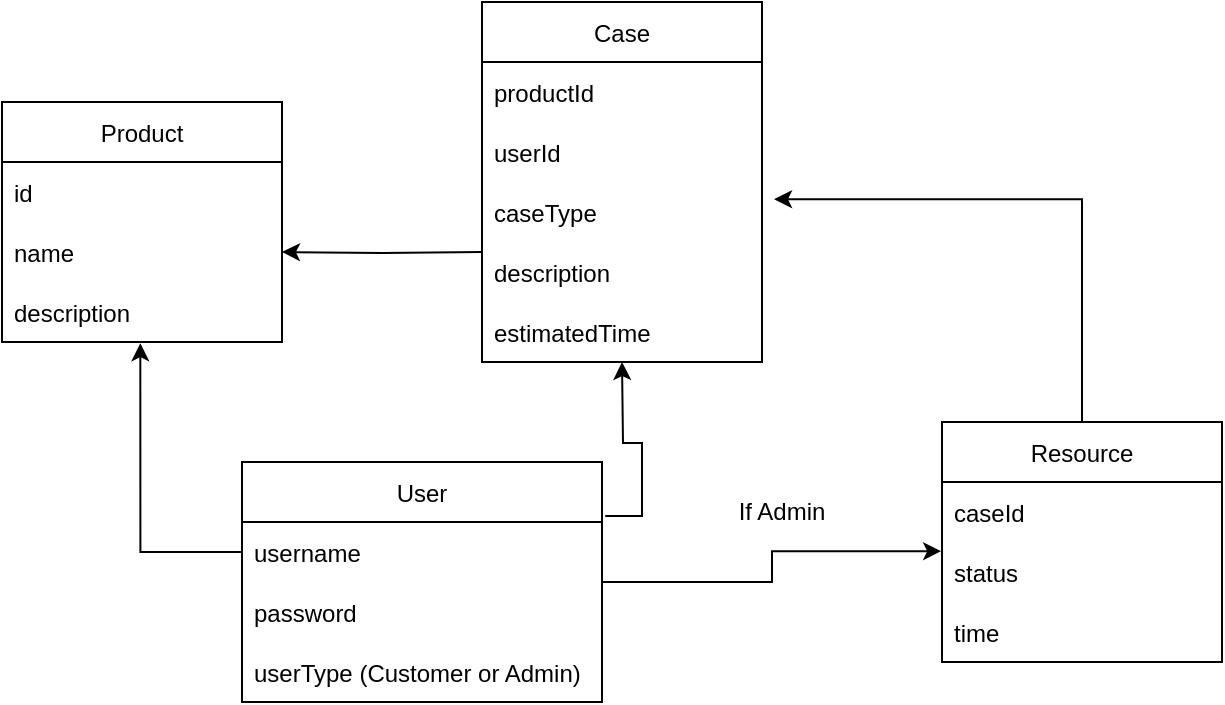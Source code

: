 <mxfile version="20.4.1" type="device"><diagram id="uv_bPAdelZUlOWm8aGvJ" name="Page-1"><mxGraphModel dx="1038" dy="479" grid="1" gridSize="10" guides="1" tooltips="1" connect="1" arrows="1" fold="1" page="1" pageScale="1" pageWidth="850" pageHeight="1100" math="0" shadow="0"><root><mxCell id="0"/><mxCell id="1" parent="0"/><mxCell id="OduRU5yxQzxqZf7dlFGV-2" value="Product" style="swimlane;fontStyle=0;childLayout=stackLayout;horizontal=1;startSize=30;horizontalStack=0;resizeParent=1;resizeParentMax=0;resizeLast=0;collapsible=1;marginBottom=0;" vertex="1" parent="1"><mxGeometry x="120" y="200" width="140" height="120" as="geometry"/></mxCell><mxCell id="OduRU5yxQzxqZf7dlFGV-3" value="id" style="text;strokeColor=none;fillColor=none;align=left;verticalAlign=middle;spacingLeft=4;spacingRight=4;overflow=hidden;points=[[0,0.5],[1,0.5]];portConstraint=eastwest;rotatable=0;" vertex="1" parent="OduRU5yxQzxqZf7dlFGV-2"><mxGeometry y="30" width="140" height="30" as="geometry"/></mxCell><mxCell id="OduRU5yxQzxqZf7dlFGV-4" value="name" style="text;strokeColor=none;fillColor=none;align=left;verticalAlign=middle;spacingLeft=4;spacingRight=4;overflow=hidden;points=[[0,0.5],[1,0.5]];portConstraint=eastwest;rotatable=0;" vertex="1" parent="OduRU5yxQzxqZf7dlFGV-2"><mxGeometry y="60" width="140" height="30" as="geometry"/></mxCell><mxCell id="OduRU5yxQzxqZf7dlFGV-5" value="description" style="text;strokeColor=none;fillColor=none;align=left;verticalAlign=middle;spacingLeft=4;spacingRight=4;overflow=hidden;points=[[0,0.5],[1,0.5]];portConstraint=eastwest;rotatable=0;" vertex="1" parent="OduRU5yxQzxqZf7dlFGV-2"><mxGeometry y="90" width="140" height="30" as="geometry"/></mxCell><mxCell id="OduRU5yxQzxqZf7dlFGV-6" value="Case" style="swimlane;fontStyle=0;childLayout=stackLayout;horizontal=1;startSize=30;horizontalStack=0;resizeParent=1;resizeParentMax=0;resizeLast=0;collapsible=1;marginBottom=0;" vertex="1" parent="1"><mxGeometry x="360" y="150" width="140" height="180" as="geometry"/></mxCell><mxCell id="OduRU5yxQzxqZf7dlFGV-7" value="productId" style="text;strokeColor=none;fillColor=none;align=left;verticalAlign=middle;spacingLeft=4;spacingRight=4;overflow=hidden;points=[[0,0.5],[1,0.5]];portConstraint=eastwest;rotatable=0;" vertex="1" parent="OduRU5yxQzxqZf7dlFGV-6"><mxGeometry y="30" width="140" height="30" as="geometry"/></mxCell><mxCell id="OduRU5yxQzxqZf7dlFGV-44" value="userId" style="text;strokeColor=none;fillColor=none;align=left;verticalAlign=middle;spacingLeft=4;spacingRight=4;overflow=hidden;points=[[0,0.5],[1,0.5]];portConstraint=eastwest;rotatable=0;" vertex="1" parent="OduRU5yxQzxqZf7dlFGV-6"><mxGeometry y="60" width="140" height="30" as="geometry"/></mxCell><mxCell id="OduRU5yxQzxqZf7dlFGV-8" value="caseType" style="text;strokeColor=none;fillColor=none;align=left;verticalAlign=middle;spacingLeft=4;spacingRight=4;overflow=hidden;points=[[0,0.5],[1,0.5]];portConstraint=eastwest;rotatable=0;" vertex="1" parent="OduRU5yxQzxqZf7dlFGV-6"><mxGeometry y="90" width="140" height="30" as="geometry"/></mxCell><mxCell id="OduRU5yxQzxqZf7dlFGV-9" value="description" style="text;strokeColor=none;fillColor=none;align=left;verticalAlign=middle;spacingLeft=4;spacingRight=4;overflow=hidden;points=[[0,0.5],[1,0.5]];portConstraint=eastwest;rotatable=0;" vertex="1" parent="OduRU5yxQzxqZf7dlFGV-6"><mxGeometry y="120" width="140" height="30" as="geometry"/></mxCell><mxCell id="OduRU5yxQzxqZf7dlFGV-40" value="estimatedTime" style="text;strokeColor=none;fillColor=none;align=left;verticalAlign=middle;spacingLeft=4;spacingRight=4;overflow=hidden;points=[[0,0.5],[1,0.5]];portConstraint=eastwest;rotatable=0;" vertex="1" parent="OduRU5yxQzxqZf7dlFGV-6"><mxGeometry y="150" width="140" height="30" as="geometry"/></mxCell><mxCell id="OduRU5yxQzxqZf7dlFGV-37" style="edgeStyle=orthogonalEdgeStyle;rounded=0;orthogonalLoop=1;jettySize=auto;html=1;entryX=-0.003;entryY=0.153;entryDx=0;entryDy=0;entryPerimeter=0;" edge="1" parent="1" source="OduRU5yxQzxqZf7dlFGV-19" target="OduRU5yxQzxqZf7dlFGV-35"><mxGeometry relative="1" as="geometry"/></mxCell><mxCell id="OduRU5yxQzxqZf7dlFGV-39" style="edgeStyle=orthogonalEdgeStyle;rounded=0;orthogonalLoop=1;jettySize=auto;html=1;exitX=1.009;exitY=-0.1;exitDx=0;exitDy=0;exitPerimeter=0;" edge="1" parent="1" source="OduRU5yxQzxqZf7dlFGV-20"><mxGeometry relative="1" as="geometry"><mxPoint x="430" y="330" as="targetPoint"/></mxGeometry></mxCell><mxCell id="OduRU5yxQzxqZf7dlFGV-19" value="User" style="swimlane;fontStyle=0;childLayout=stackLayout;horizontal=1;startSize=30;horizontalStack=0;resizeParent=1;resizeParentMax=0;resizeLast=0;collapsible=1;marginBottom=0;" vertex="1" parent="1"><mxGeometry x="240" y="380" width="180" height="120" as="geometry"/></mxCell><mxCell id="OduRU5yxQzxqZf7dlFGV-20" value="username" style="text;strokeColor=none;fillColor=none;align=left;verticalAlign=middle;spacingLeft=4;spacingRight=4;overflow=hidden;points=[[0,0.5],[1,0.5]];portConstraint=eastwest;rotatable=0;" vertex="1" parent="OduRU5yxQzxqZf7dlFGV-19"><mxGeometry y="30" width="180" height="30" as="geometry"/></mxCell><mxCell id="OduRU5yxQzxqZf7dlFGV-21" value="password " style="text;strokeColor=none;fillColor=none;align=left;verticalAlign=middle;spacingLeft=4;spacingRight=4;overflow=hidden;points=[[0,0.5],[1,0.5]];portConstraint=eastwest;rotatable=0;" vertex="1" parent="OduRU5yxQzxqZf7dlFGV-19"><mxGeometry y="60" width="180" height="30" as="geometry"/></mxCell><mxCell id="OduRU5yxQzxqZf7dlFGV-41" value="userType (Customer or Admin)" style="text;strokeColor=none;fillColor=none;align=left;verticalAlign=middle;spacingLeft=4;spacingRight=4;overflow=hidden;points=[[0,0.5],[1,0.5]];portConstraint=eastwest;rotatable=0;" vertex="1" parent="OduRU5yxQzxqZf7dlFGV-19"><mxGeometry y="90" width="180" height="30" as="geometry"/></mxCell><mxCell id="OduRU5yxQzxqZf7dlFGV-25" style="edgeStyle=orthogonalEdgeStyle;rounded=0;orthogonalLoop=1;jettySize=auto;html=1;entryX=1;entryY=0.5;entryDx=0;entryDy=0;" edge="1" parent="1" target="OduRU5yxQzxqZf7dlFGV-4"><mxGeometry relative="1" as="geometry"><mxPoint x="360" y="275" as="sourcePoint"/></mxGeometry></mxCell><mxCell id="OduRU5yxQzxqZf7dlFGV-30" style="edgeStyle=orthogonalEdgeStyle;rounded=0;orthogonalLoop=1;jettySize=auto;html=1;entryX=0.494;entryY=1.02;entryDx=0;entryDy=0;entryPerimeter=0;" edge="1" parent="1" source="OduRU5yxQzxqZf7dlFGV-20" target="OduRU5yxQzxqZf7dlFGV-5"><mxGeometry relative="1" as="geometry"/></mxCell><mxCell id="OduRU5yxQzxqZf7dlFGV-38" style="edgeStyle=orthogonalEdgeStyle;rounded=0;orthogonalLoop=1;jettySize=auto;html=1;entryX=1.043;entryY=0.287;entryDx=0;entryDy=0;entryPerimeter=0;" edge="1" parent="1" source="OduRU5yxQzxqZf7dlFGV-33" target="OduRU5yxQzxqZf7dlFGV-8"><mxGeometry relative="1" as="geometry"/></mxCell><mxCell id="OduRU5yxQzxqZf7dlFGV-33" value="Resource" style="swimlane;fontStyle=0;childLayout=stackLayout;horizontal=1;startSize=30;horizontalStack=0;resizeParent=1;resizeParentMax=0;resizeLast=0;collapsible=1;marginBottom=0;" vertex="1" parent="1"><mxGeometry x="590" y="360" width="140" height="120" as="geometry"/></mxCell><mxCell id="OduRU5yxQzxqZf7dlFGV-34" value="caseId" style="text;strokeColor=none;fillColor=none;align=left;verticalAlign=middle;spacingLeft=4;spacingRight=4;overflow=hidden;points=[[0,0.5],[1,0.5]];portConstraint=eastwest;rotatable=0;" vertex="1" parent="OduRU5yxQzxqZf7dlFGV-33"><mxGeometry y="30" width="140" height="30" as="geometry"/></mxCell><mxCell id="OduRU5yxQzxqZf7dlFGV-35" value="status" style="text;strokeColor=none;fillColor=none;align=left;verticalAlign=middle;spacingLeft=4;spacingRight=4;overflow=hidden;points=[[0,0.5],[1,0.5]];portConstraint=eastwest;rotatable=0;" vertex="1" parent="OduRU5yxQzxqZf7dlFGV-33"><mxGeometry y="60" width="140" height="30" as="geometry"/></mxCell><mxCell id="OduRU5yxQzxqZf7dlFGV-36" value="time" style="text;strokeColor=none;fillColor=none;align=left;verticalAlign=middle;spacingLeft=4;spacingRight=4;overflow=hidden;points=[[0,0.5],[1,0.5]];portConstraint=eastwest;rotatable=0;" vertex="1" parent="OduRU5yxQzxqZf7dlFGV-33"><mxGeometry y="90" width="140" height="30" as="geometry"/></mxCell><mxCell id="OduRU5yxQzxqZf7dlFGV-42" value="If Admin" style="text;html=1;strokeColor=none;fillColor=none;align=center;verticalAlign=middle;whiteSpace=wrap;rounded=0;" vertex="1" parent="1"><mxGeometry x="480" y="390" width="60" height="30" as="geometry"/></mxCell></root></mxGraphModel></diagram></mxfile>